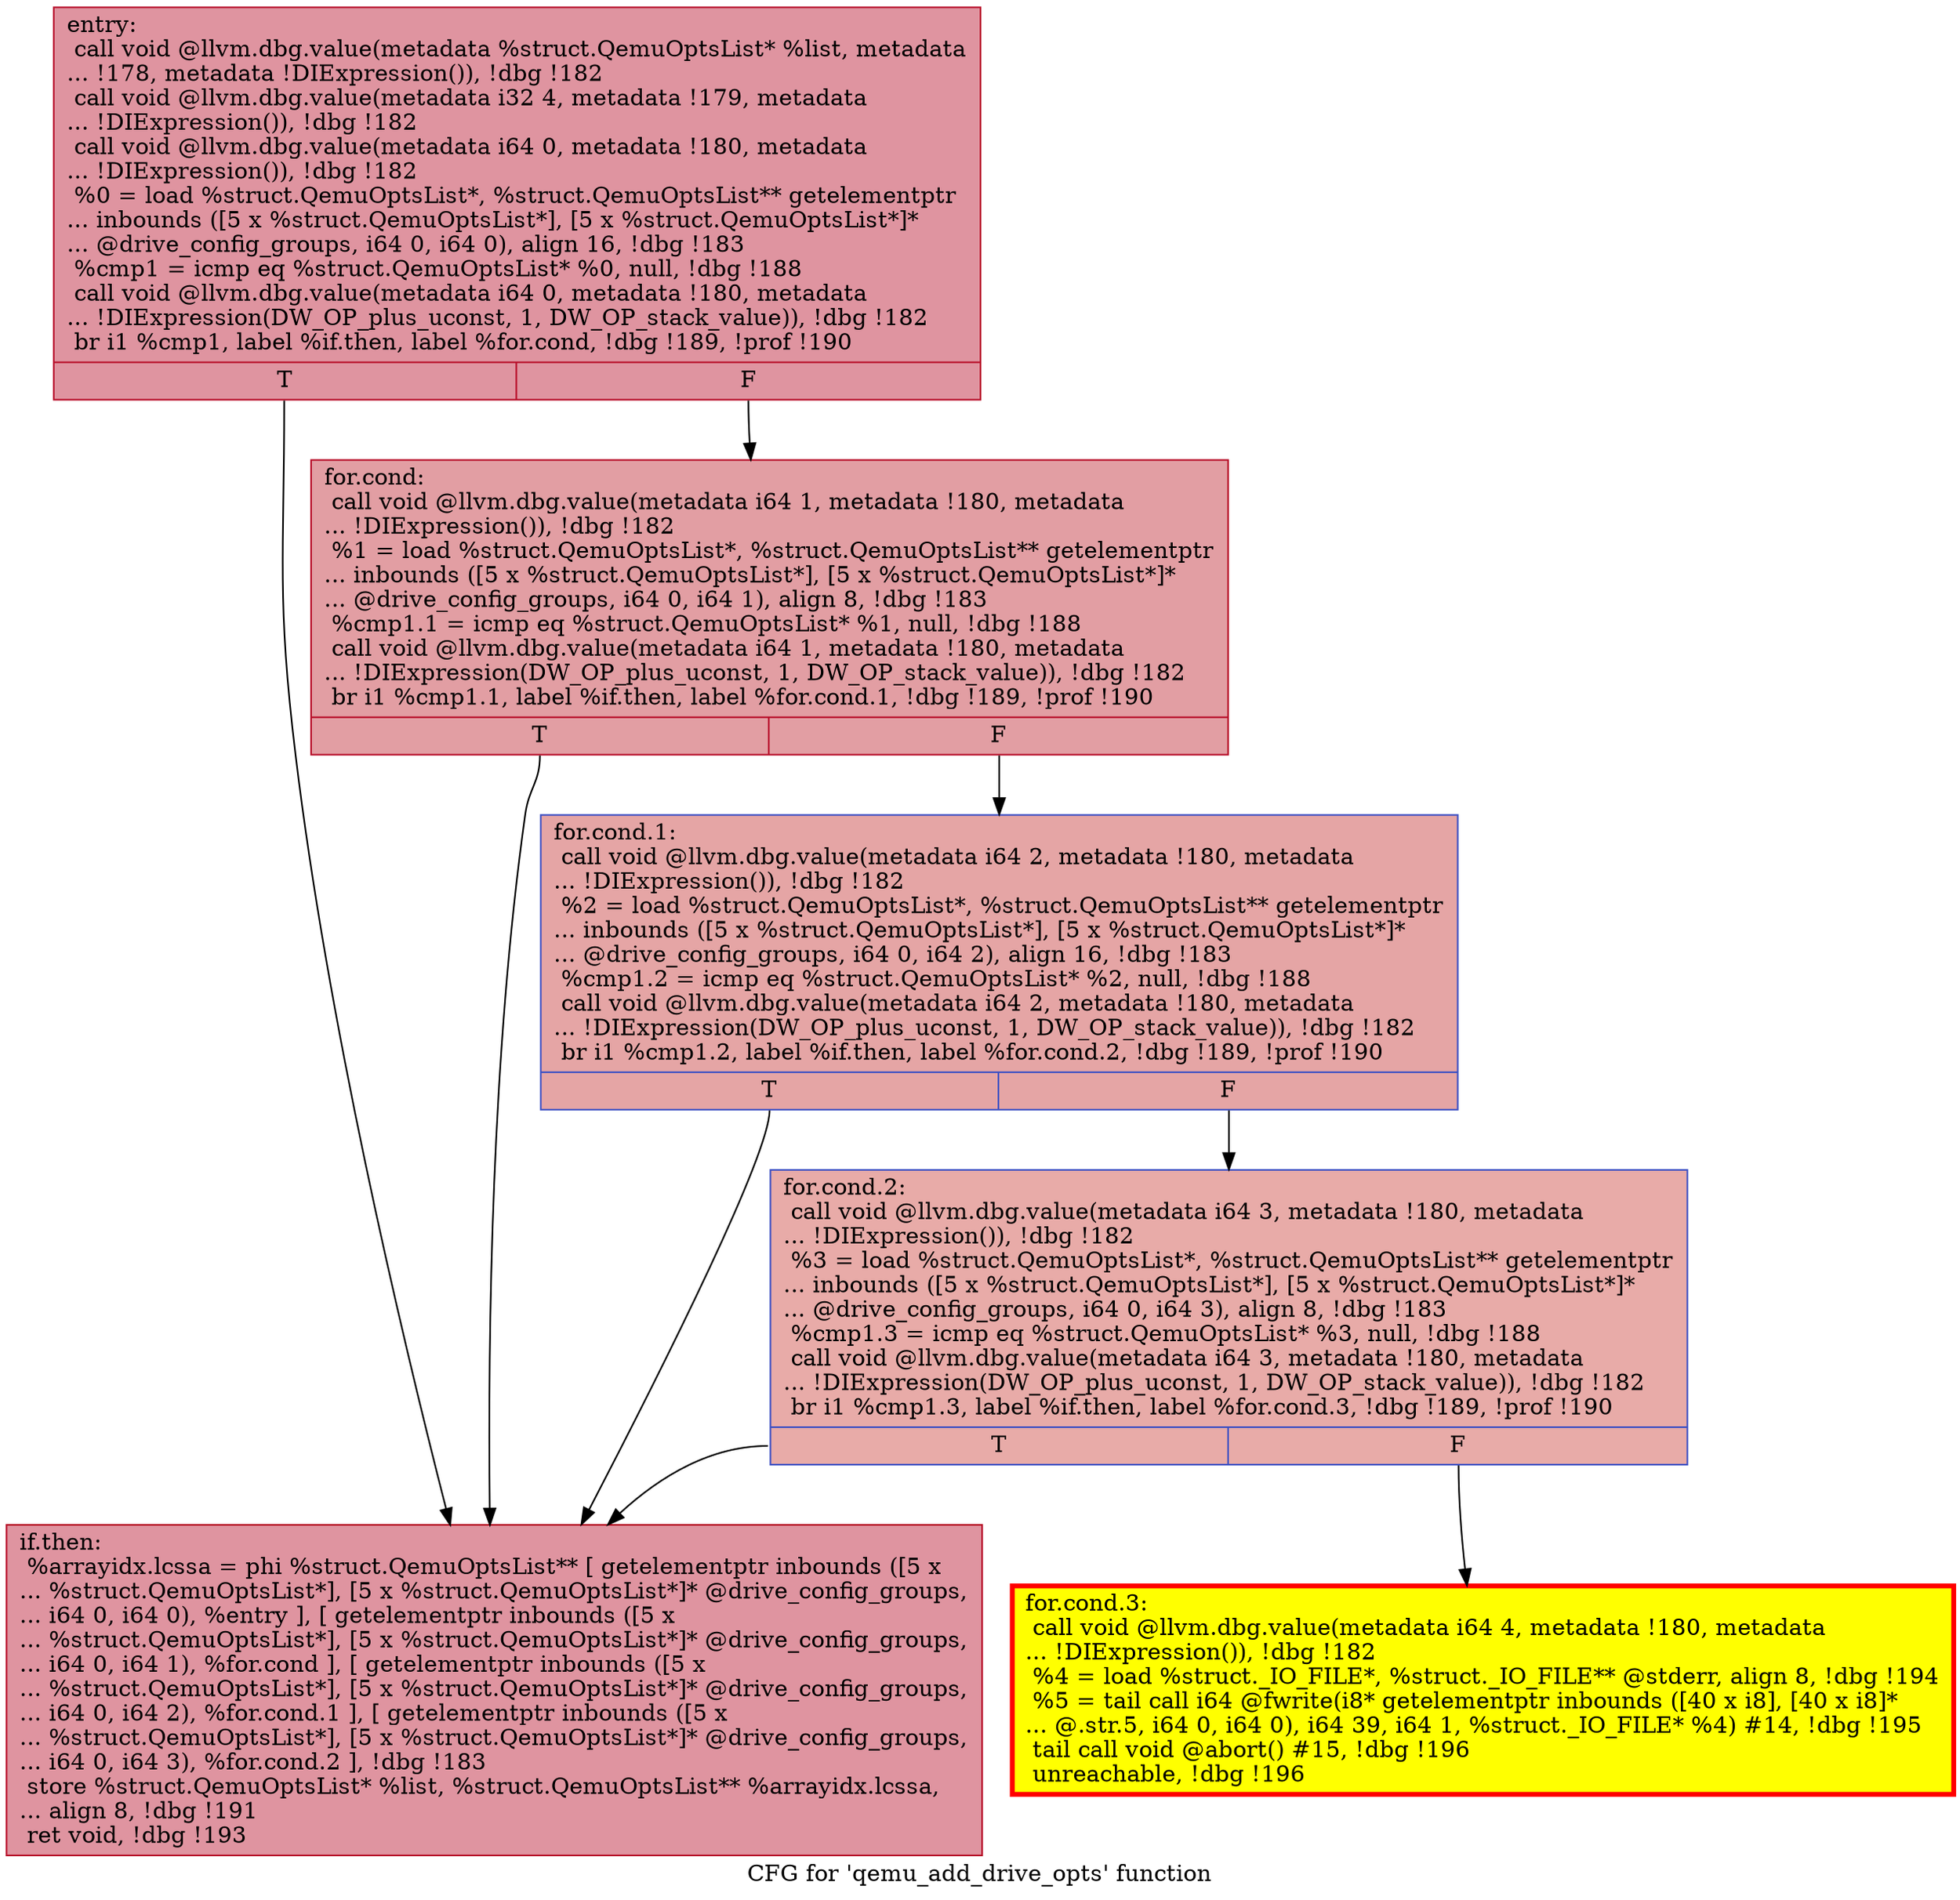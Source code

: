 digraph "CFG for 'qemu_add_drive_opts' function" {
	label="CFG for 'qemu_add_drive_opts' function";

	Node0x563636a57350 [shape=record,color="#b70d28ff", style=filled, fillcolor="#b70d2870",label="{entry:\l  call void @llvm.dbg.value(metadata %struct.QemuOptsList* %list, metadata\l... !178, metadata !DIExpression()), !dbg !182\l  call void @llvm.dbg.value(metadata i32 4, metadata !179, metadata\l... !DIExpression()), !dbg !182\l  call void @llvm.dbg.value(metadata i64 0, metadata !180, metadata\l... !DIExpression()), !dbg !182\l  %0 = load %struct.QemuOptsList*, %struct.QemuOptsList** getelementptr\l... inbounds ([5 x %struct.QemuOptsList*], [5 x %struct.QemuOptsList*]*\l... @drive_config_groups, i64 0, i64 0), align 16, !dbg !183\l  %cmp1 = icmp eq %struct.QemuOptsList* %0, null, !dbg !188\l  call void @llvm.dbg.value(metadata i64 0, metadata !180, metadata\l... !DIExpression(DW_OP_plus_uconst, 1, DW_OP_stack_value)), !dbg !182\l  br i1 %cmp1, label %if.then, label %for.cond, !dbg !189, !prof !190\l|{<s0>T|<s1>F}}"];
	Node0x563636a57350:s0 -> Node0x563636a5ff60;
	Node0x563636a57350:s1 -> Node0x563636a5f800;
	Node0x563636a5f800 [shape=record,color="#b70d28ff", style=filled, fillcolor="#be242e70",label="{for.cond:                                         \l  call void @llvm.dbg.value(metadata i64 1, metadata !180, metadata\l... !DIExpression()), !dbg !182\l  %1 = load %struct.QemuOptsList*, %struct.QemuOptsList** getelementptr\l... inbounds ([5 x %struct.QemuOptsList*], [5 x %struct.QemuOptsList*]*\l... @drive_config_groups, i64 0, i64 1), align 8, !dbg !183\l  %cmp1.1 = icmp eq %struct.QemuOptsList* %1, null, !dbg !188\l  call void @llvm.dbg.value(metadata i64 1, metadata !180, metadata\l... !DIExpression(DW_OP_plus_uconst, 1, DW_OP_stack_value)), !dbg !182\l  br i1 %cmp1.1, label %if.then, label %for.cond.1, !dbg !189, !prof !190\l|{<s0>T|<s1>F}}"];
	Node0x563636a5f800:s0 -> Node0x563636a5ff60;
	Node0x563636a5f800:s1 -> Node0x563636c0b7a0;
	Node0x563636a5ff60 [shape=record,color="#b70d28ff", style=filled, fillcolor="#b70d2870",label="{if.then:                                          \l  %arrayidx.lcssa = phi %struct.QemuOptsList** [ getelementptr inbounds ([5 x\l... %struct.QemuOptsList*], [5 x %struct.QemuOptsList*]* @drive_config_groups,\l... i64 0, i64 0), %entry ], [ getelementptr inbounds ([5 x\l... %struct.QemuOptsList*], [5 x %struct.QemuOptsList*]* @drive_config_groups,\l... i64 0, i64 1), %for.cond ], [ getelementptr inbounds ([5 x\l... %struct.QemuOptsList*], [5 x %struct.QemuOptsList*]* @drive_config_groups,\l... i64 0, i64 2), %for.cond.1 ], [ getelementptr inbounds ([5 x\l... %struct.QemuOptsList*], [5 x %struct.QemuOptsList*]* @drive_config_groups,\l... i64 0, i64 3), %for.cond.2 ], !dbg !183\l  store %struct.QemuOptsList* %list, %struct.QemuOptsList** %arrayidx.lcssa,\l... align 8, !dbg !191\l  ret void, !dbg !193\l}"];
	Node0x563636c0b7a0 [shape=record,color="#3d50c3ff", style=filled, fillcolor="#c5333470",label="{for.cond.1:                                       \l  call void @llvm.dbg.value(metadata i64 2, metadata !180, metadata\l... !DIExpression()), !dbg !182\l  %2 = load %struct.QemuOptsList*, %struct.QemuOptsList** getelementptr\l... inbounds ([5 x %struct.QemuOptsList*], [5 x %struct.QemuOptsList*]*\l... @drive_config_groups, i64 0, i64 2), align 16, !dbg !183\l  %cmp1.2 = icmp eq %struct.QemuOptsList* %2, null, !dbg !188\l  call void @llvm.dbg.value(metadata i64 2, metadata !180, metadata\l... !DIExpression(DW_OP_plus_uconst, 1, DW_OP_stack_value)), !dbg !182\l  br i1 %cmp1.2, label %if.then, label %for.cond.2, !dbg !189, !prof !190\l|{<s0>T|<s1>F}}"];
	Node0x563636c0b7a0:s0 -> Node0x563636a5ff60;
	Node0x563636c0b7a0:s1 -> Node0x563636bc5130;
	Node0x563636bc5130 [shape=record,color="#3d50c3ff", style=filled, fillcolor="#cc403a70",label="{for.cond.2:                                       \l  call void @llvm.dbg.value(metadata i64 3, metadata !180, metadata\l... !DIExpression()), !dbg !182\l  %3 = load %struct.QemuOptsList*, %struct.QemuOptsList** getelementptr\l... inbounds ([5 x %struct.QemuOptsList*], [5 x %struct.QemuOptsList*]*\l... @drive_config_groups, i64 0, i64 3), align 8, !dbg !183\l  %cmp1.3 = icmp eq %struct.QemuOptsList* %3, null, !dbg !188\l  call void @llvm.dbg.value(metadata i64 3, metadata !180, metadata\l... !DIExpression(DW_OP_plus_uconst, 1, DW_OP_stack_value)), !dbg !182\l  br i1 %cmp1.3, label %if.then, label %for.cond.3, !dbg !189, !prof !190\l|{<s0>T|<s1>F}}"];
	Node0x563636bc5130:s0 -> Node0x563636a5ff60;
	Node0x563636bc5130:s1 -> Node0x563636c0fed0;
	Node0x563636c0fed0 [shape=record,penwidth=3.0, style="filled", color="red", fillcolor="yellow",label="{for.cond.3:                                       \l  call void @llvm.dbg.value(metadata i64 4, metadata !180, metadata\l... !DIExpression()), !dbg !182\l  %4 = load %struct._IO_FILE*, %struct._IO_FILE** @stderr, align 8, !dbg !194\l  %5 = tail call i64 @fwrite(i8* getelementptr inbounds ([40 x i8], [40 x i8]*\l... @.str.5, i64 0, i64 0), i64 39, i64 1, %struct._IO_FILE* %4) #14, !dbg !195\l  tail call void @abort() #15, !dbg !196\l  unreachable, !dbg !196\l}"];
}
